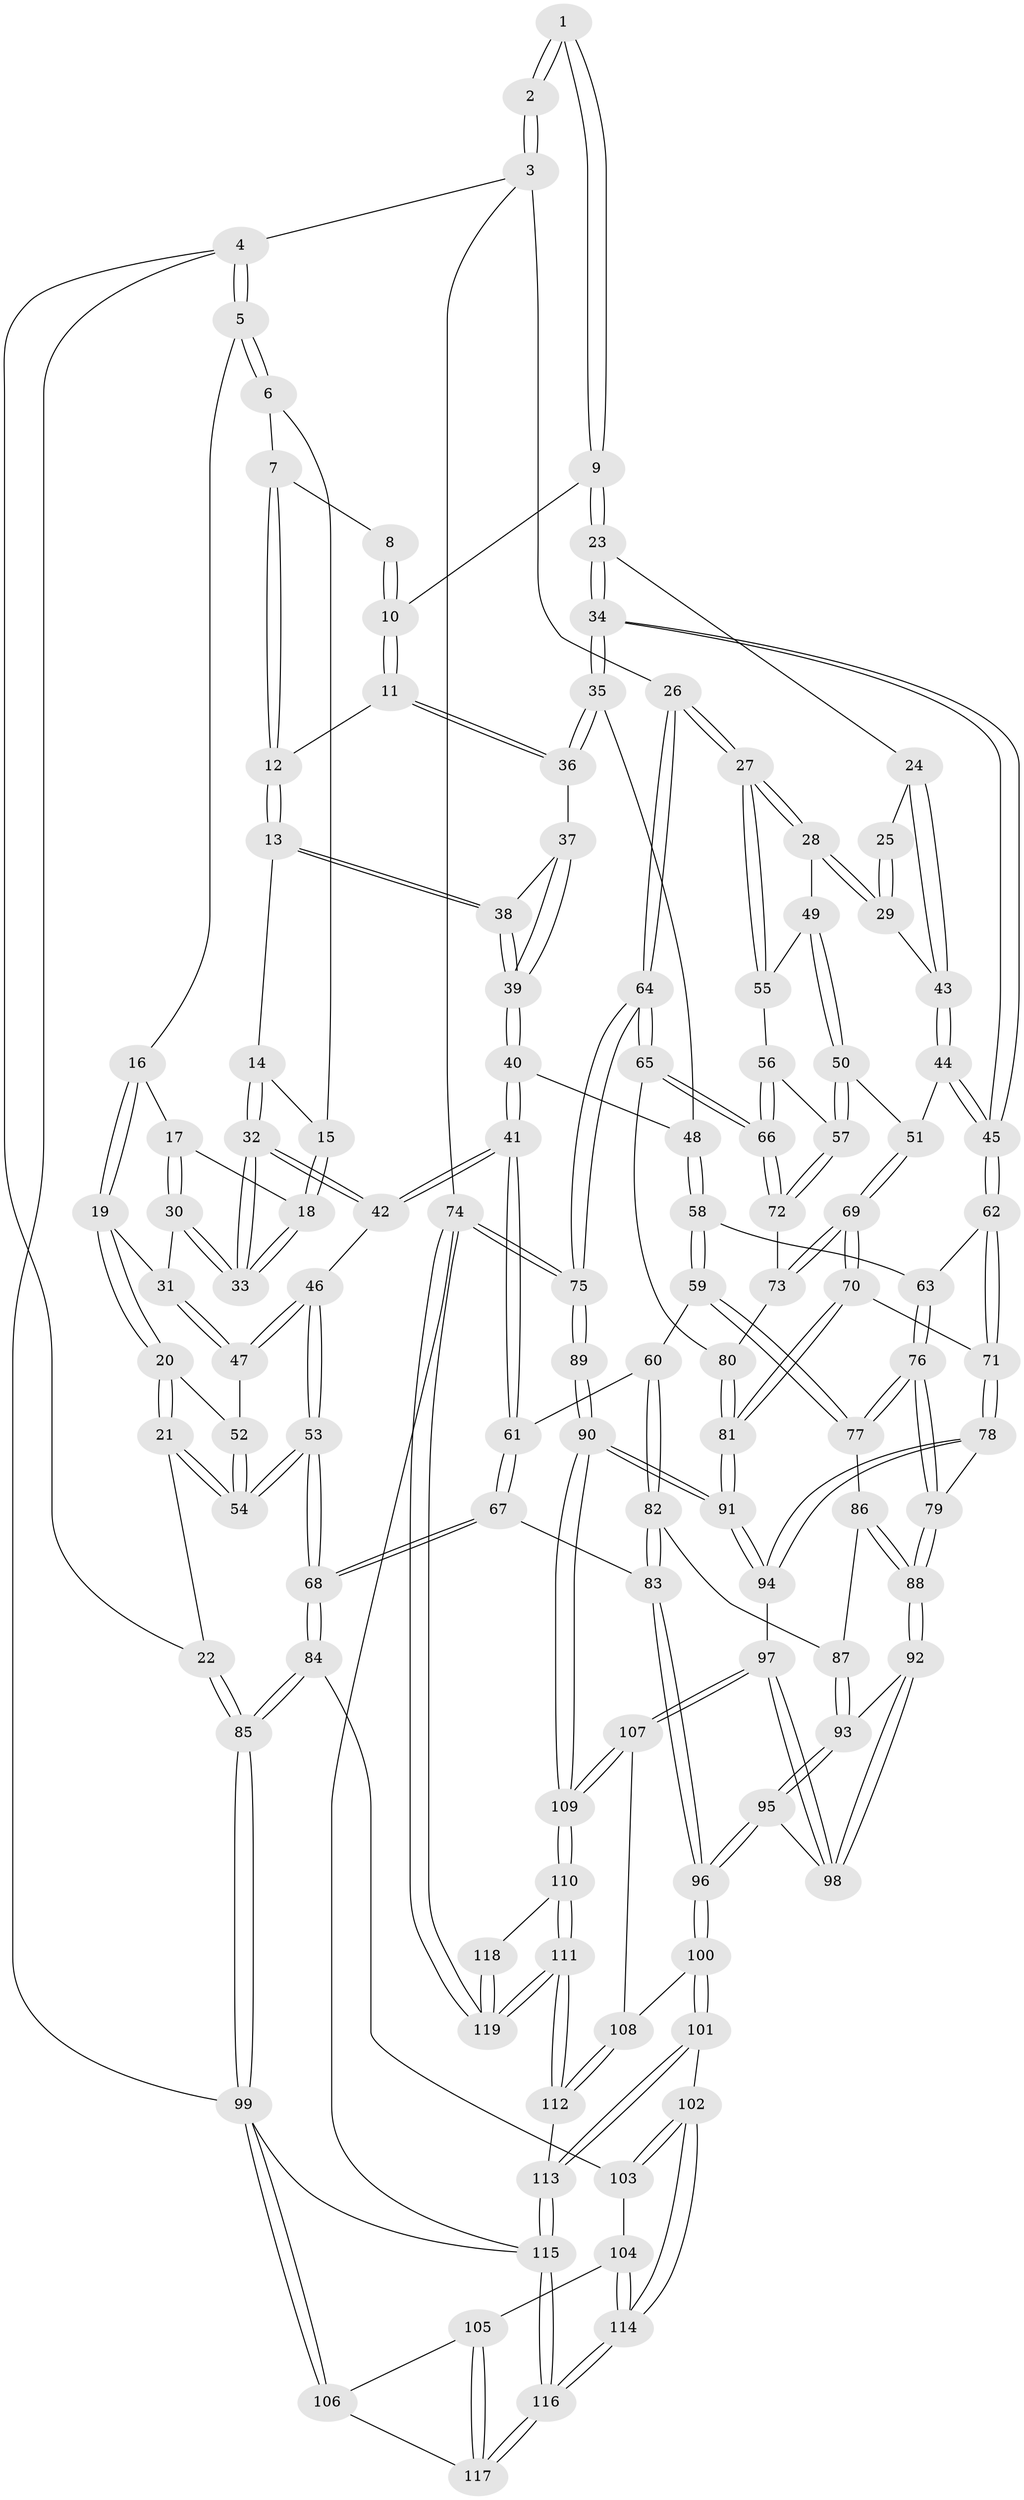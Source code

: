 // Generated by graph-tools (version 1.1) at 2025/02/03/09/25 05:02:10]
// undirected, 119 vertices, 294 edges
graph export_dot {
graph [start="1"]
  node [color=gray90,style=filled];
  1 [pos="+0.8176024687952025+0"];
  2 [pos="+1+0"];
  3 [pos="+1+0"];
  4 [pos="+0+0"];
  5 [pos="+0+0"];
  6 [pos="+0.3859791010019574+0"];
  7 [pos="+0.43579453423901726+0"];
  8 [pos="+0.6420412189708344+0"];
  9 [pos="+0.708223451946595+0.12489941469358352"];
  10 [pos="+0.6348961050900901+0.12395243702594488"];
  11 [pos="+0.6099514826464946+0.13125561917944775"];
  12 [pos="+0.569745403874942+0.12022277062300687"];
  13 [pos="+0.5072362373763785+0.16322301634804595"];
  14 [pos="+0.4655681434184197+0.1472226967955363"];
  15 [pos="+0.37006660532617985+0"];
  16 [pos="+0.08991469867157237+0.003209303105582024"];
  17 [pos="+0.19514526733901705+0.12287549313116478"];
  18 [pos="+0.31440049659810665+0.13067590659722114"];
  19 [pos="+0.08259895585702891+0.22510737031366745"];
  20 [pos="+0.06183286906940688+0.25454939328079274"];
  21 [pos="+0.012271577783896632+0.28665962444838156"];
  22 [pos="+0+0.28470578618424797"];
  23 [pos="+0.7262631107352077+0.1433286450083992"];
  24 [pos="+0.7898083195428194+0.16081056139178823"];
  25 [pos="+0.8537128636574002+0.09019901730046946"];
  26 [pos="+1+0.08258917390719472"];
  27 [pos="+1+0.1787852374172784"];
  28 [pos="+0.9358961074333797+0.21701080141125012"];
  29 [pos="+0.9232225411901932+0.21167999648030456"];
  30 [pos="+0.18268554858610617+0.18988622178766057"];
  31 [pos="+0.17543878564720858+0.20039890214949982"];
  32 [pos="+0.3350350230193827+0.21961908206203087"];
  33 [pos="+0.3345846609145847+0.21860719643498414"];
  34 [pos="+0.6788596942842899+0.30438697612842897"];
  35 [pos="+0.6332188356430422+0.26793450307151245"];
  36 [pos="+0.6132176499283025+0.23225479009046315"];
  37 [pos="+0.5971205405918032+0.23278470652098346"];
  38 [pos="+0.5047223149415294+0.1990166660770613"];
  39 [pos="+0.4867340493037076+0.2689552392524525"];
  40 [pos="+0.4803461003874934+0.28266442125444624"];
  41 [pos="+0.38293536296171216+0.3019277441784079"];
  42 [pos="+0.33859822312666704+0.2616128912339768"];
  43 [pos="+0.8066374934616811+0.18669502320720405"];
  44 [pos="+0.7898914328490699+0.3201506705153843"];
  45 [pos="+0.6959295485476629+0.3429099829902486"];
  46 [pos="+0.2641003497672796+0.29235844342571243"];
  47 [pos="+0.21855897987859427+0.279347054740741"];
  48 [pos="+0.5026247851048029+0.3001283121646347"];
  49 [pos="+0.8753625442634342+0.3009528265611168"];
  50 [pos="+0.849644560913199+0.3287538865550732"];
  51 [pos="+0.8003524117346078+0.32374169765227884"];
  52 [pos="+0.17090377864374684+0.2956455705225602"];
  53 [pos="+0.17757104644616184+0.5105610946656083"];
  54 [pos="+0.14428782453569594+0.4441009237348504"];
  55 [pos="+0.9779865551675395+0.32155137563483926"];
  56 [pos="+0.9655887544097408+0.34105283895781796"];
  57 [pos="+0.8880423334639013+0.3698573477075917"];
  58 [pos="+0.570492603602111+0.40596899136057985"];
  59 [pos="+0.5010185237509082+0.46299881498428413"];
  60 [pos="+0.40585225129502367+0.44388153315849926"];
  61 [pos="+0.3823800561096095+0.43669943737872774"];
  62 [pos="+0.6841099912150415+0.3659110313128982"];
  63 [pos="+0.614214597782073+0.40457274541915855"];
  64 [pos="+1+0.6110088878278169"];
  65 [pos="+1+0.4757700582800397"];
  66 [pos="+1+0.45972602991969597"];
  67 [pos="+0.2547408238573766+0.5388632961962534"];
  68 [pos="+0.1853190035067143+0.5556446689054683"];
  69 [pos="+0.8232655857836185+0.474585124136101"];
  70 [pos="+0.7684465644138337+0.5059449376292109"];
  71 [pos="+0.767944783646237+0.5061757105164576"];
  72 [pos="+0.898476973620827+0.40835757617343293"];
  73 [pos="+0.8516276537068079+0.46931042619191043"];
  74 [pos="+1+1"];
  75 [pos="+1+0.6879681974185883"];
  76 [pos="+0.6431651702309351+0.5559047600944903"];
  77 [pos="+0.5041331148334863+0.4761123729384616"];
  78 [pos="+0.7575382206816896+0.5369244755087081"];
  79 [pos="+0.6483440618332948+0.5681710164759471"];
  80 [pos="+0.8620565320213402+0.4789480331096741"];
  81 [pos="+0.9304183363138275+0.5650704280611094"];
  82 [pos="+0.4463561102923256+0.5792736884933112"];
  83 [pos="+0.4139740773122279+0.6182445244837078"];
  84 [pos="+0.14894044414159358+0.6030560709984796"];
  85 [pos="+0+0.6050437820161181"];
  86 [pos="+0.5064456331631447+0.5310185211842952"];
  87 [pos="+0.5041139305715431+0.5364507097085456"];
  88 [pos="+0.632464446666656+0.5942210721883084"];
  89 [pos="+1+0.6954963314275514"];
  90 [pos="+1+0.6899158775436602"];
  91 [pos="+1+0.6834055483628445"];
  92 [pos="+0.6323546453808547+0.594674352834889"];
  93 [pos="+0.5325122372140673+0.6650200520297409"];
  94 [pos="+0.839283862283123+0.6798355983879014"];
  95 [pos="+0.49823187158538207+0.7155430408490759"];
  96 [pos="+0.48334307610947674+0.7283121598301584"];
  97 [pos="+0.7425979879037954+0.7451414229946978"];
  98 [pos="+0.7028214524295082+0.7131803141555374"];
  99 [pos="+0+0.8872256720225176"];
  100 [pos="+0.470668291328914+0.7722222114189929"];
  101 [pos="+0.45668874850231994+0.7865398937230343"];
  102 [pos="+0.31149296049667463+0.797141761233191"];
  103 [pos="+0.15724116160874768+0.626231187361767"];
  104 [pos="+0.09778528678434821+0.8415357987630545"];
  105 [pos="+0.0568546469449483+0.8687556971817554"];
  106 [pos="+0+0.890158024715196"];
  107 [pos="+0.735412246819349+0.7692259487858163"];
  108 [pos="+0.6090172682098762+0.8177057472820777"];
  109 [pos="+0.7714761808342551+0.9011919778529542"];
  110 [pos="+0.7729526185468312+0.9785835574905257"];
  111 [pos="+0.7198943431073519+1"];
  112 [pos="+0.6618512675176083+1"];
  113 [pos="+0.5176739424353562+1"];
  114 [pos="+0.24932313875647066+0.9491309928146453"];
  115 [pos="+0.2639686054159381+1"];
  116 [pos="+0.2601419023185537+1"];
  117 [pos="+0.16697490756785338+1"];
  118 [pos="+0.9327386118971503+0.8849746452821988"];
  119 [pos="+0.9887551679599609+1"];
  1 -- 2;
  1 -- 2;
  1 -- 9;
  1 -- 9;
  2 -- 3;
  2 -- 3;
  3 -- 4;
  3 -- 26;
  3 -- 74;
  4 -- 5;
  4 -- 5;
  4 -- 22;
  4 -- 99;
  5 -- 6;
  5 -- 6;
  5 -- 16;
  6 -- 7;
  6 -- 15;
  7 -- 8;
  7 -- 12;
  7 -- 12;
  8 -- 10;
  8 -- 10;
  9 -- 10;
  9 -- 23;
  9 -- 23;
  10 -- 11;
  10 -- 11;
  11 -- 12;
  11 -- 36;
  11 -- 36;
  12 -- 13;
  12 -- 13;
  13 -- 14;
  13 -- 38;
  13 -- 38;
  14 -- 15;
  14 -- 32;
  14 -- 32;
  15 -- 18;
  15 -- 18;
  16 -- 17;
  16 -- 19;
  16 -- 19;
  17 -- 18;
  17 -- 30;
  17 -- 30;
  18 -- 33;
  18 -- 33;
  19 -- 20;
  19 -- 20;
  19 -- 31;
  20 -- 21;
  20 -- 21;
  20 -- 52;
  21 -- 22;
  21 -- 54;
  21 -- 54;
  22 -- 85;
  22 -- 85;
  23 -- 24;
  23 -- 34;
  23 -- 34;
  24 -- 25;
  24 -- 43;
  24 -- 43;
  25 -- 29;
  25 -- 29;
  26 -- 27;
  26 -- 27;
  26 -- 64;
  26 -- 64;
  27 -- 28;
  27 -- 28;
  27 -- 55;
  27 -- 55;
  28 -- 29;
  28 -- 29;
  28 -- 49;
  29 -- 43;
  30 -- 31;
  30 -- 33;
  30 -- 33;
  31 -- 47;
  31 -- 47;
  32 -- 33;
  32 -- 33;
  32 -- 42;
  32 -- 42;
  34 -- 35;
  34 -- 35;
  34 -- 45;
  34 -- 45;
  35 -- 36;
  35 -- 36;
  35 -- 48;
  36 -- 37;
  37 -- 38;
  37 -- 39;
  37 -- 39;
  38 -- 39;
  38 -- 39;
  39 -- 40;
  39 -- 40;
  40 -- 41;
  40 -- 41;
  40 -- 48;
  41 -- 42;
  41 -- 42;
  41 -- 61;
  41 -- 61;
  42 -- 46;
  43 -- 44;
  43 -- 44;
  44 -- 45;
  44 -- 45;
  44 -- 51;
  45 -- 62;
  45 -- 62;
  46 -- 47;
  46 -- 47;
  46 -- 53;
  46 -- 53;
  47 -- 52;
  48 -- 58;
  48 -- 58;
  49 -- 50;
  49 -- 50;
  49 -- 55;
  50 -- 51;
  50 -- 57;
  50 -- 57;
  51 -- 69;
  51 -- 69;
  52 -- 54;
  52 -- 54;
  53 -- 54;
  53 -- 54;
  53 -- 68;
  53 -- 68;
  55 -- 56;
  56 -- 57;
  56 -- 66;
  56 -- 66;
  57 -- 72;
  57 -- 72;
  58 -- 59;
  58 -- 59;
  58 -- 63;
  59 -- 60;
  59 -- 77;
  59 -- 77;
  60 -- 61;
  60 -- 82;
  60 -- 82;
  61 -- 67;
  61 -- 67;
  62 -- 63;
  62 -- 71;
  62 -- 71;
  63 -- 76;
  63 -- 76;
  64 -- 65;
  64 -- 65;
  64 -- 75;
  64 -- 75;
  65 -- 66;
  65 -- 66;
  65 -- 80;
  66 -- 72;
  66 -- 72;
  67 -- 68;
  67 -- 68;
  67 -- 83;
  68 -- 84;
  68 -- 84;
  69 -- 70;
  69 -- 70;
  69 -- 73;
  69 -- 73;
  70 -- 71;
  70 -- 81;
  70 -- 81;
  71 -- 78;
  71 -- 78;
  72 -- 73;
  73 -- 80;
  74 -- 75;
  74 -- 75;
  74 -- 119;
  74 -- 119;
  74 -- 115;
  75 -- 89;
  75 -- 89;
  76 -- 77;
  76 -- 77;
  76 -- 79;
  76 -- 79;
  77 -- 86;
  78 -- 79;
  78 -- 94;
  78 -- 94;
  79 -- 88;
  79 -- 88;
  80 -- 81;
  80 -- 81;
  81 -- 91;
  81 -- 91;
  82 -- 83;
  82 -- 83;
  82 -- 87;
  83 -- 96;
  83 -- 96;
  84 -- 85;
  84 -- 85;
  84 -- 103;
  85 -- 99;
  85 -- 99;
  86 -- 87;
  86 -- 88;
  86 -- 88;
  87 -- 93;
  87 -- 93;
  88 -- 92;
  88 -- 92;
  89 -- 90;
  89 -- 90;
  90 -- 91;
  90 -- 91;
  90 -- 109;
  90 -- 109;
  91 -- 94;
  91 -- 94;
  92 -- 93;
  92 -- 98;
  92 -- 98;
  93 -- 95;
  93 -- 95;
  94 -- 97;
  95 -- 96;
  95 -- 96;
  95 -- 98;
  96 -- 100;
  96 -- 100;
  97 -- 98;
  97 -- 98;
  97 -- 107;
  97 -- 107;
  99 -- 106;
  99 -- 106;
  99 -- 115;
  100 -- 101;
  100 -- 101;
  100 -- 108;
  101 -- 102;
  101 -- 113;
  101 -- 113;
  102 -- 103;
  102 -- 103;
  102 -- 114;
  102 -- 114;
  103 -- 104;
  104 -- 105;
  104 -- 114;
  104 -- 114;
  105 -- 106;
  105 -- 117;
  105 -- 117;
  106 -- 117;
  107 -- 108;
  107 -- 109;
  107 -- 109;
  108 -- 112;
  108 -- 112;
  109 -- 110;
  109 -- 110;
  110 -- 111;
  110 -- 111;
  110 -- 118;
  111 -- 112;
  111 -- 112;
  111 -- 119;
  111 -- 119;
  112 -- 113;
  113 -- 115;
  113 -- 115;
  114 -- 116;
  114 -- 116;
  115 -- 116;
  115 -- 116;
  116 -- 117;
  116 -- 117;
  118 -- 119;
  118 -- 119;
}
